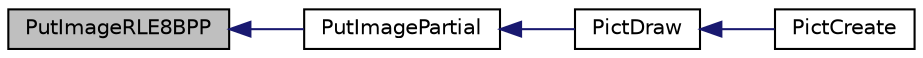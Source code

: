 digraph "PutImageRLE8BPP"
{
  edge [fontname="Helvetica",fontsize="10",labelfontname="Helvetica",labelfontsize="10"];
  node [fontname="Helvetica",fontsize="10",shape=record];
  rankdir="LR";
  Node1 [label="PutImageRLE8BPP",height=0.2,width=0.4,color="black", fillcolor="grey75", style="filled", fontcolor="black"];
  Node1 -> Node2 [dir="back",color="midnightblue",fontsize="10",style="solid",fontname="Helvetica"];
  Node2 [label="PutImagePartial",height=0.2,width=0.4,color="black", fillcolor="white", style="filled",URL="$_primitive_8h.html#a6a90a4795b51e461d8efed81a7f98874"];
  Node2 -> Node3 [dir="back",color="midnightblue",fontsize="10",style="solid",fontname="Helvetica"];
  Node3 [label="PictDraw",height=0.2,width=0.4,color="black", fillcolor="white", style="filled",URL="$_picture_8h.html#a317a09c3c5d88b43a8473d9f3cd29475"];
  Node3 -> Node4 [dir="back",color="midnightblue",fontsize="10",style="solid",fontname="Helvetica"];
  Node4 [label="PictCreate",height=0.2,width=0.4,color="black", fillcolor="white", style="filled",URL="$_picture_8h.html#ae3b4b7d30eb65f8efa26f2f46911f8ac"];
}
